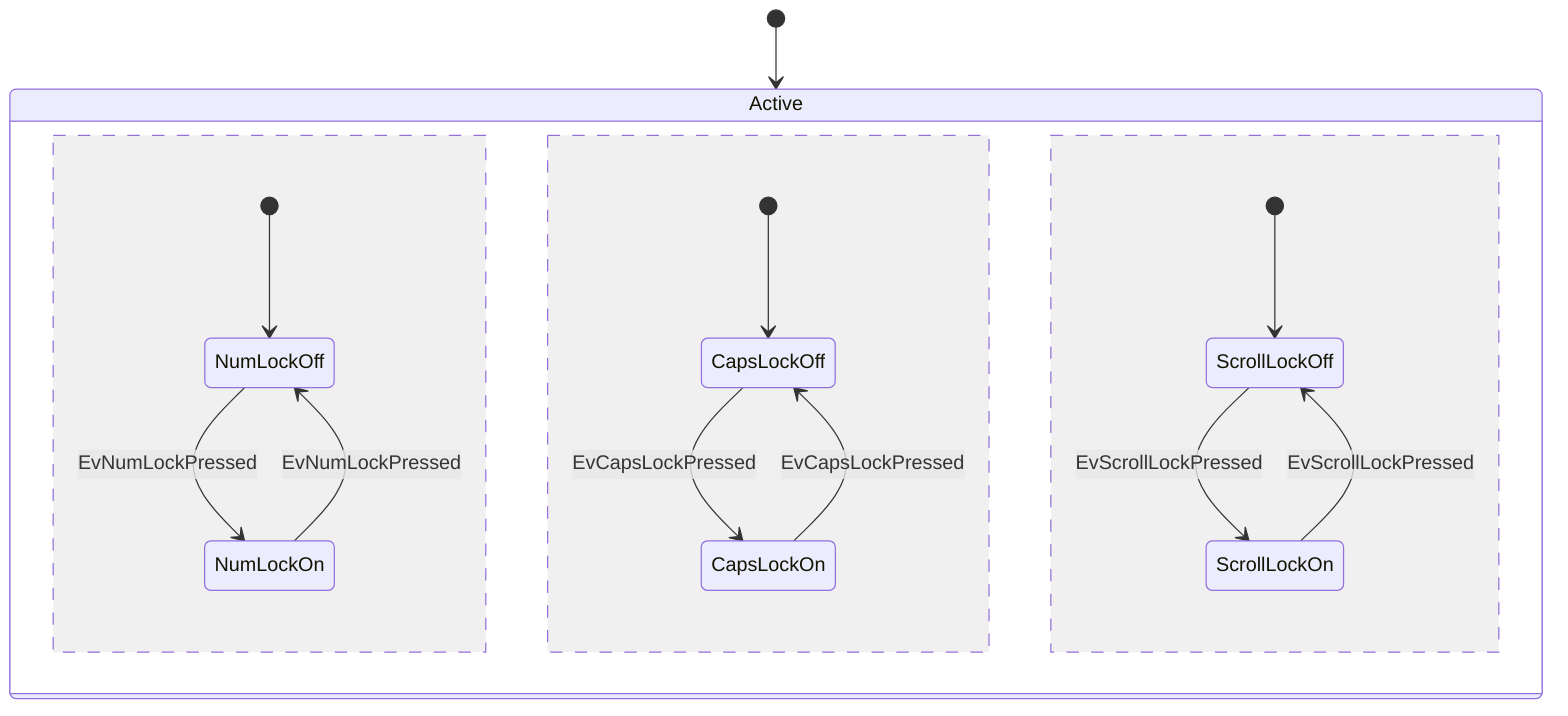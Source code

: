 stateDiagram-v2
    [*] --> Active

    state Active {
        [*] --> NumLockOff
        NumLockOff --> NumLockOn : EvNumLockPressed
        NumLockOn --> NumLockOff : EvNumLockPressed
        --
        [*] --> CapsLockOff
        CapsLockOff --> CapsLockOn : EvCapsLockPressed
        CapsLockOn --> CapsLockOff : EvCapsLockPressed
        --
        [*] --> ScrollLockOff
        ScrollLockOff --> ScrollLockOn : EvScrollLockPressed
        ScrollLockOn --> ScrollLockOff : EvScrollLockPressed
    }